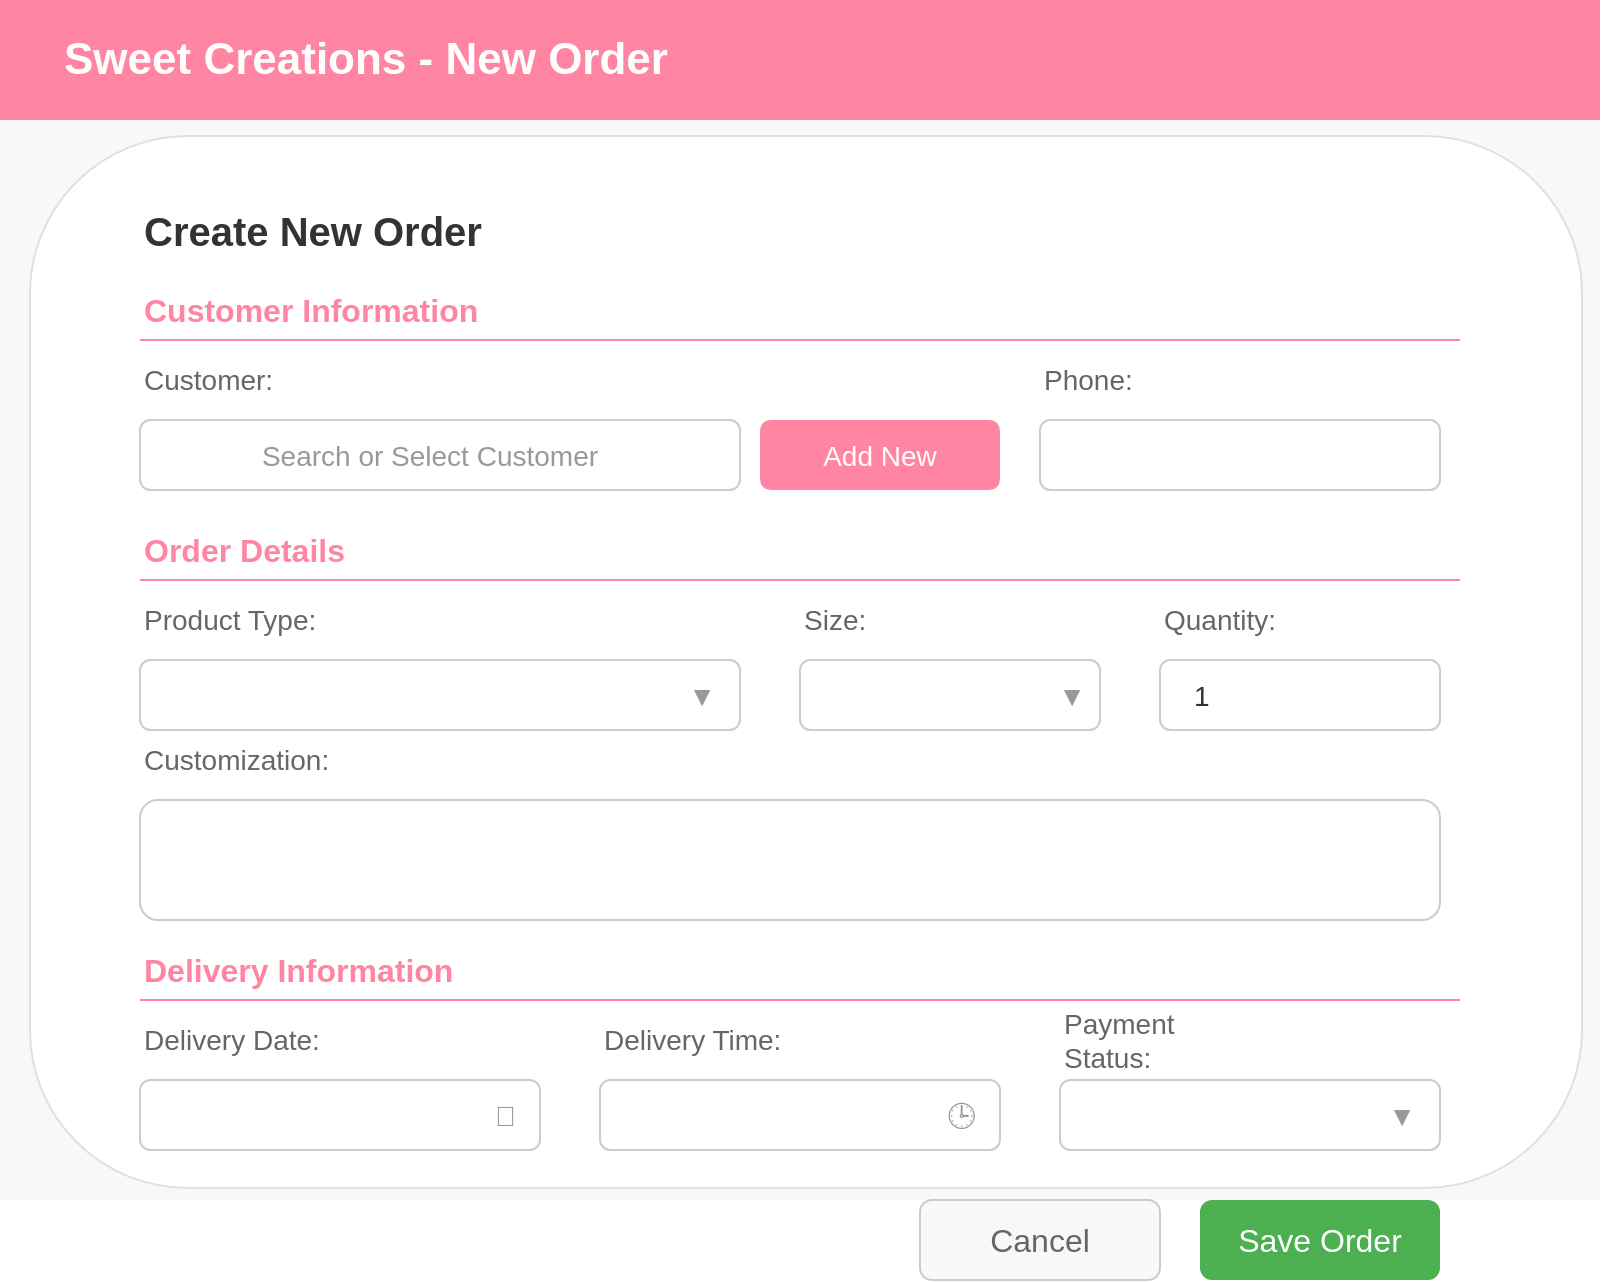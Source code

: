 <mxfile version="26.1.1">
  <diagram name="Sweet Creations - New Order" id="XDbHdlDqICwKTgOpHFP2">
    <mxGraphModel dx="1242" dy="722" grid="0" gridSize="10" guides="1" tooltips="1" connect="1" arrows="1" fold="1" page="0" pageScale="1" pageWidth="827" pageHeight="1169" math="0" shadow="0">
      <root>
        <mxCell id="0" />
        <mxCell id="1" parent="0" />
        <mxCell id="qlahnGeuhdhRXO41E3mv-1" value="" style="rounded=0;whiteSpace=wrap;html=1;fillColor=#f8f8f8;strokeColor=none;" vertex="1" parent="1">
          <mxGeometry width="800" height="600" as="geometry" />
        </mxCell>
        <mxCell id="qlahnGeuhdhRXO41E3mv-2" value="" style="rounded=0;whiteSpace=wrap;html=1;fillColor=#FF85A2;strokeColor=none;" vertex="1" parent="1">
          <mxGeometry width="800" height="60" as="geometry" />
        </mxCell>
        <mxCell id="qlahnGeuhdhRXO41E3mv-3" value="Sweet Creations - New Order" style="text;html=1;strokeColor=none;fillColor=none;align=left;verticalAlign=middle;whiteSpace=wrap;rounded=0;fontColor=#FFFFFF;fontSize=22;fontStyle=1" vertex="1" parent="1">
          <mxGeometry x="30" y="15" width="400" height="30" as="geometry" />
        </mxCell>
        <mxCell id="qlahnGeuhdhRXO41E3mv-4" value="" style="rounded=1;whiteSpace=wrap;html=1;fillColor=#FFFFFF;strokeColor=#E0E0E0;" vertex="1" parent="1">
          <mxGeometry x="15" y="68" width="776" height="526" as="geometry" />
        </mxCell>
        <mxCell id="qlahnGeuhdhRXO41E3mv-5" value="Create New Order" style="text;html=1;strokeColor=none;fillColor=none;align=left;verticalAlign=middle;whiteSpace=wrap;rounded=0;fontColor=#333333;fontSize=20;fontStyle=1" vertex="1" parent="1">
          <mxGeometry x="70" y="100" width="200" height="30" as="geometry" />
        </mxCell>
        <mxCell id="qlahnGeuhdhRXO41E3mv-6" value="Customer Information" style="text;html=1;strokeColor=none;fillColor=none;align=left;verticalAlign=middle;whiteSpace=wrap;rounded=0;fontColor=#FF85A2;fontSize=16;fontStyle=1" vertex="1" parent="1">
          <mxGeometry x="70" y="140" width="200" height="30" as="geometry" />
        </mxCell>
        <mxCell id="qlahnGeuhdhRXO41E3mv-7" value="" style="endArrow=none;html=1;strokeWidth=1;strokeColor=#FF85A2;" edge="1" parent="1">
          <mxGeometry width="50" height="50" relative="1" as="geometry">
            <mxPoint x="70" y="170" as="sourcePoint" />
            <mxPoint x="730" y="170" as="targetPoint" />
          </mxGeometry>
        </mxCell>
        <mxCell id="qlahnGeuhdhRXO41E3mv-8" value="Customer:" style="text;html=1;strokeColor=none;fillColor=none;align=left;verticalAlign=middle;whiteSpace=wrap;rounded=0;fontColor=#666666;fontSize=14;" vertex="1" parent="1">
          <mxGeometry x="70" y="180" width="100" height="20" as="geometry" />
        </mxCell>
        <mxCell id="qlahnGeuhdhRXO41E3mv-9" value="" style="rounded=1;whiteSpace=wrap;html=1;fillColor=#FFFFFF;strokeColor=#CCCCCC;" vertex="1" parent="1">
          <mxGeometry x="70" y="210" width="300" height="35" as="geometry" />
        </mxCell>
        <mxCell id="qlahnGeuhdhRXO41E3mv-10" value="Search or Select Customer" style="text;html=1;strokeColor=none;fillColor=none;align=center;verticalAlign=middle;whiteSpace=wrap;rounded=0;fontColor=#999999;fontSize=14;" vertex="1" parent="1">
          <mxGeometry x="100" y="217.5" width="230" height="20" as="geometry" />
        </mxCell>
        <mxCell id="qlahnGeuhdhRXO41E3mv-11" value="Add New" style="rounded=1;whiteSpace=wrap;html=1;fillColor=#FF85A2;strokeColor=none;fontColor=#FFFFFF;fontSize=14;" vertex="1" parent="1">
          <mxGeometry x="380" y="210" width="120" height="35" as="geometry" />
        </mxCell>
        <mxCell id="qlahnGeuhdhRXO41E3mv-12" value="Phone:" style="text;html=1;strokeColor=none;fillColor=none;align=left;verticalAlign=middle;whiteSpace=wrap;rounded=0;fontColor=#666666;fontSize=14;" vertex="1" parent="1">
          <mxGeometry x="520" y="180" width="100" height="20" as="geometry" />
        </mxCell>
        <mxCell id="qlahnGeuhdhRXO41E3mv-13" value="" style="rounded=1;whiteSpace=wrap;html=1;fillColor=#FFFFFF;strokeColor=#CCCCCC;" vertex="1" parent="1">
          <mxGeometry x="520" y="210" width="200" height="35" as="geometry" />
        </mxCell>
        <mxCell id="qlahnGeuhdhRXO41E3mv-14" value="Order Details" style="text;html=1;strokeColor=none;fillColor=none;align=left;verticalAlign=middle;whiteSpace=wrap;rounded=0;fontColor=#FF85A2;fontSize=16;fontStyle=1" vertex="1" parent="1">
          <mxGeometry x="70" y="260" width="200" height="30" as="geometry" />
        </mxCell>
        <mxCell id="qlahnGeuhdhRXO41E3mv-15" value="" style="endArrow=none;html=1;strokeWidth=1;strokeColor=#FF85A2;" edge="1" parent="1">
          <mxGeometry width="50" height="50" relative="1" as="geometry">
            <mxPoint x="70" y="290" as="sourcePoint" />
            <mxPoint x="730" y="290" as="targetPoint" />
          </mxGeometry>
        </mxCell>
        <mxCell id="qlahnGeuhdhRXO41E3mv-16" value="Product Type:" style="text;html=1;strokeColor=none;fillColor=none;align=left;verticalAlign=middle;whiteSpace=wrap;rounded=0;fontColor=#666666;fontSize=14;" vertex="1" parent="1">
          <mxGeometry x="70" y="300" width="100" height="20" as="geometry" />
        </mxCell>
        <mxCell id="qlahnGeuhdhRXO41E3mv-17" value="" style="rounded=1;whiteSpace=wrap;html=1;fillColor=#FFFFFF;strokeColor=#CCCCCC;" vertex="1" parent="1">
          <mxGeometry x="70" y="330" width="300" height="35" as="geometry" />
        </mxCell>
        <mxCell id="qlahnGeuhdhRXO41E3mv-18" value="▼" style="text;html=1;strokeColor=none;fillColor=none;align=right;verticalAlign=middle;whiteSpace=wrap;rounded=0;fontColor=#999999;fontSize=14;" vertex="1" parent="1">
          <mxGeometry x="340" y="337.5" width="20" height="20" as="geometry" />
        </mxCell>
        <mxCell id="qlahnGeuhdhRXO41E3mv-19" value="Size:" style="text;html=1;strokeColor=none;fillColor=none;align=left;verticalAlign=middle;whiteSpace=wrap;rounded=0;fontColor=#666666;fontSize=14;" vertex="1" parent="1">
          <mxGeometry x="400" y="300" width="100" height="20" as="geometry" />
        </mxCell>
        <mxCell id="qlahnGeuhdhRXO41E3mv-20" value="" style="rounded=1;whiteSpace=wrap;html=1;fillColor=#FFFFFF;strokeColor=#CCCCCC;" vertex="1" parent="1">
          <mxGeometry x="400" y="330" width="150" height="35" as="geometry" />
        </mxCell>
        <mxCell id="qlahnGeuhdhRXO41E3mv-21" value="▼" style="text;html=1;strokeColor=none;fillColor=none;align=right;verticalAlign=middle;whiteSpace=wrap;rounded=0;fontColor=#999999;fontSize=14;" vertex="1" parent="1">
          <mxGeometry x="525" y="337.5" width="20" height="20" as="geometry" />
        </mxCell>
        <mxCell id="qlahnGeuhdhRXO41E3mv-22" value="Quantity:" style="text;html=1;strokeColor=none;fillColor=none;align=left;verticalAlign=middle;whiteSpace=wrap;rounded=0;fontColor=#666666;fontSize=14;" vertex="1" parent="1">
          <mxGeometry x="580" y="300" width="100" height="20" as="geometry" />
        </mxCell>
        <mxCell id="qlahnGeuhdhRXO41E3mv-23" value="" style="rounded=1;whiteSpace=wrap;html=1;fillColor=#FFFFFF;strokeColor=#CCCCCC;" vertex="1" parent="1">
          <mxGeometry x="580" y="330" width="140" height="35" as="geometry" />
        </mxCell>
        <mxCell id="qlahnGeuhdhRXO41E3mv-24" value="1" style="text;html=1;strokeColor=none;fillColor=none;align=left;verticalAlign=middle;whiteSpace=wrap;rounded=0;fontColor=#333333;fontSize=14;" vertex="1" parent="1">
          <mxGeometry x="595" y="337.5" width="20" height="20" as="geometry" />
        </mxCell>
        <mxCell id="qlahnGeuhdhRXO41E3mv-25" value="Customization:" style="text;html=1;strokeColor=none;fillColor=none;align=left;verticalAlign=middle;whiteSpace=wrap;rounded=0;fontColor=#666666;fontSize=14;" vertex="1" parent="1">
          <mxGeometry x="70" y="370" width="100" height="20" as="geometry" />
        </mxCell>
        <mxCell id="qlahnGeuhdhRXO41E3mv-26" value="" style="rounded=1;whiteSpace=wrap;html=1;fillColor=#FFFFFF;strokeColor=#CCCCCC;" vertex="1" parent="1">
          <mxGeometry x="70" y="400" width="650" height="60" as="geometry" />
        </mxCell>
        <mxCell id="qlahnGeuhdhRXO41E3mv-27" value="Delivery Information" style="text;html=1;strokeColor=none;fillColor=none;align=left;verticalAlign=middle;whiteSpace=wrap;rounded=0;fontColor=#FF85A2;fontSize=16;fontStyle=1" vertex="1" parent="1">
          <mxGeometry x="70" y="470" width="200" height="30" as="geometry" />
        </mxCell>
        <mxCell id="qlahnGeuhdhRXO41E3mv-28" value="" style="endArrow=none;html=1;strokeWidth=1;strokeColor=#FF85A2;" edge="1" parent="1">
          <mxGeometry width="50" height="50" relative="1" as="geometry">
            <mxPoint x="70" y="500" as="sourcePoint" />
            <mxPoint x="730" y="500" as="targetPoint" />
          </mxGeometry>
        </mxCell>
        <mxCell id="qlahnGeuhdhRXO41E3mv-29" value="Delivery Date:" style="text;html=1;strokeColor=none;fillColor=none;align=left;verticalAlign=middle;whiteSpace=wrap;rounded=0;fontColor=#666666;fontSize=14;" vertex="1" parent="1">
          <mxGeometry x="70" y="510" width="100" height="20" as="geometry" />
        </mxCell>
        <mxCell id="qlahnGeuhdhRXO41E3mv-30" value="" style="rounded=1;whiteSpace=wrap;html=1;fillColor=#FFFFFF;strokeColor=#CCCCCC;" vertex="1" parent="1">
          <mxGeometry x="70" y="540" width="200" height="35" as="geometry" />
        </mxCell>
        <mxCell id="qlahnGeuhdhRXO41E3mv-31" value="📅" style="text;html=1;strokeColor=none;fillColor=none;align=right;verticalAlign=middle;whiteSpace=wrap;rounded=0;fontColor=#999999;fontSize=14;" vertex="1" parent="1">
          <mxGeometry x="250" y="547.5" width="10" height="20" as="geometry" />
        </mxCell>
        <mxCell id="qlahnGeuhdhRXO41E3mv-32" value="Delivery Time:" style="text;html=1;strokeColor=none;fillColor=none;align=left;verticalAlign=middle;whiteSpace=wrap;rounded=0;fontColor=#666666;fontSize=14;" vertex="1" parent="1">
          <mxGeometry x="300" y="510" width="100" height="20" as="geometry" />
        </mxCell>
        <mxCell id="qlahnGeuhdhRXO41E3mv-33" value="" style="rounded=1;whiteSpace=wrap;html=1;fillColor=#FFFFFF;strokeColor=#CCCCCC;" vertex="1" parent="1">
          <mxGeometry x="300" y="540" width="200" height="35" as="geometry" />
        </mxCell>
        <mxCell id="qlahnGeuhdhRXO41E3mv-34" value="🕒" style="text;html=1;strokeColor=none;fillColor=none;align=right;verticalAlign=middle;whiteSpace=wrap;rounded=0;fontColor=#999999;fontSize=14;" vertex="1" parent="1">
          <mxGeometry x="480" y="547.5" width="10" height="20" as="geometry" />
        </mxCell>
        <mxCell id="qlahnGeuhdhRXO41E3mv-35" value="Payment Status:" style="text;html=1;strokeColor=none;fillColor=none;align=left;verticalAlign=middle;whiteSpace=wrap;rounded=0;fontColor=#666666;fontSize=14;" vertex="1" parent="1">
          <mxGeometry x="530" y="510" width="100" height="20" as="geometry" />
        </mxCell>
        <mxCell id="qlahnGeuhdhRXO41E3mv-36" value="" style="rounded=1;whiteSpace=wrap;html=1;fillColor=#FFFFFF;strokeColor=#CCCCCC;" vertex="1" parent="1">
          <mxGeometry x="530" y="540" width="190" height="35" as="geometry" />
        </mxCell>
        <mxCell id="qlahnGeuhdhRXO41E3mv-37" value="▼" style="text;html=1;strokeColor=none;fillColor=none;align=right;verticalAlign=middle;whiteSpace=wrap;rounded=0;fontColor=#999999;fontSize=14;" vertex="1" parent="1">
          <mxGeometry x="700" y="547.5" width="10" height="20" as="geometry" />
        </mxCell>
        <mxCell id="qlahnGeuhdhRXO41E3mv-38" value="Save Order" style="rounded=1;whiteSpace=wrap;html=1;fillColor=#4CAF50;strokeColor=none;fontColor=#FFFFFF;fontSize=16;" vertex="1" parent="1">
          <mxGeometry x="600" y="600" width="120" height="40" as="geometry" />
        </mxCell>
        <mxCell id="qlahnGeuhdhRXO41E3mv-39" value="Cancel" style="rounded=1;whiteSpace=wrap;html=1;fillColor=#f8f8f8;strokeColor=#cccccc;fontColor=#666666;fontSize=16;" vertex="1" parent="1">
          <mxGeometry x="460" y="600" width="120" height="40" as="geometry" />
        </mxCell>
      </root>
    </mxGraphModel>
  </diagram>
</mxfile>
